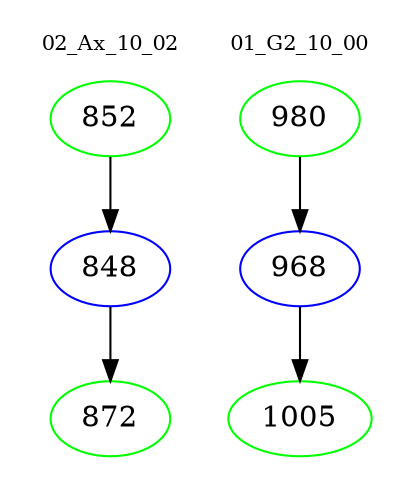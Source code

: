 digraph{
subgraph cluster_0 {
color = white
label = "02_Ax_10_02";
fontsize=10;
T0_852 [label="852", color="green"]
T0_852 -> T0_848 [color="black"]
T0_848 [label="848", color="blue"]
T0_848 -> T0_872 [color="black"]
T0_872 [label="872", color="green"]
}
subgraph cluster_1 {
color = white
label = "01_G2_10_00";
fontsize=10;
T1_980 [label="980", color="green"]
T1_980 -> T1_968 [color="black"]
T1_968 [label="968", color="blue"]
T1_968 -> T1_1005 [color="black"]
T1_1005 [label="1005", color="green"]
}
}
